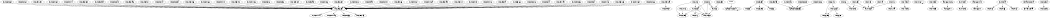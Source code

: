 digraph world {
size="7,7";
	"10.2.202.222" -> "10.2.203.254";
	"10.2.2.3" -> "10.2.2.230";
	"10.2.202.161" -> "10.2.203.254";
	"10.2.2.254" -> "10.2.2.230";
	"0.0.0.0" -> "169.254.125.247";
	"10.2.201.201" -> "10.2.203.254";
	"10.2.5.254" -> "10.2.5.5";
	"10.2.203.254" -> "10.2.201.141";
	"10.2.202.95" -> "169.254.255.255";
	"10.2.202.160" -> "10.2.203.254";
	"10.2.200.174" -> "10.2.203.254";
	"10.2.203.130" -> "10.2.203.254";
	"10.2.203.159" -> "10.2.203.254";
	"10.2.6.15" -> "10.2.6.254";
	"10.2.202.240" -> "10.2.203.254";
	"10.2.1.19" -> "10.2.1.230";
	"10.2.203.196" -> "10.2.203.254";
	"10.2.202.51" -> "10.2.203.254";
	"10.2.202.147" -> "10.2.203.254";
	"10.2.202.254" -> "10.2.203.254";
	"10.2.2.12" -> "10.2.2.8";
	"10.2.200.43" -> "169.254.255.255";
	"10.2.4.254" -> "10.2.4.205";
	"10.2.202.138" -> "10.2.203.254";
	"10.2.2.3" -> "10.2.2.254";
	"10.2.202.168" -> "10.2.203.254";
	"10.2.202.225" -> "169.254.255.255";
	"10.2.201.228" -> "169.254.255.255";
	"10.2.2.13" -> "10.2.2.205";
	"10.2.1.254" -> "10.2.1.205";
	"10.2.200.110" -> "10.2.203.254";
	"10.2.200.129" -> "10.2.203.254";
	"10.2.203.172" -> "10.2.203.254";
	"10.2.201.126" -> "10.2.203.254";
	"10.2.200.129" -> "10.2.200.57";
	"10.2.2.250" -> "10.2.2.8";
	"10.2.0.187" -> "10.2.0.187";
	"10.2.203.18" -> "10.2.203.254";
	"10.2.0.254" -> "10.2.0.205";
	"10.2.2.12" -> "10.2.2.230";
	"10.2.202.56" -> "10.2.203.254";
	"10.2.200.217" -> "10.2.203.254";
	"10.2.203.95" -> "10.2.203.254";
	"10.2.201.26" -> "10.2.203.254";
	"10.2.202.227" -> "10.2.203.254";
	"10.2.200.218" -> "10.2.203.254";
	"10.2.200.90" -> "10.2.203.254";
	"192.168.0.126" -> "192.168.0.1";
	"10.2.6.15" -> "10.2.6.205";
	"10.2.202.101" -> "10.2.203.254";
	"10.2.200.88" -> "10.2.203.254";
	"10.2.1.6" -> "10.2.1.205";
	"10.2.203.254" -> "10.2.201.198";
	"10.2.2.254" -> "10.2.2.205";
	"10.2.200.167" -> "10.2.203.254";
	"10.2.201.189" -> "10.2.203.254";
	"10.2.2.8" -> "10.2.2.230";
	"10.2.203.190" -> "10.2.203.254";
	"10.2.202.72" -> "10.2.203.254";
	"10.2.202.15" -> "10.2.203.254";
	"10.2.7.254" -> "10.2.7.205";
	"192.168.1.140" -> "192.168.1.1";
	"10.2.1.3" -> "10.2.1.249";
	"10.2.0.249" -> "10.2.0.67";
	"10.2.1.3" -> "10.2.1.230";
	"157.92.122.219" -> "157.92.122.99";
	"10.2.200.118" -> "10.2.203.254";
	"10.2.3.254" -> "10.2.3.205";
	"10.2.2.13" -> "10.2.2.230";
	"10.2.203.19" -> "10.2.203.254";
	"10.2.5.254" -> "10.2.5.205";
	"10.2.203.254" -> "10.2.202.58";
	"169.254.125.247" -> "169.254.125.247";
	"10.2.203.68" -> "10.2.203.254";
	"10.2.202.218" -> "10.2.203.254";
	"10.2.203.44" -> "10.2.203.254";
	"10.2.201.191" -> "10.2.203.254";
	"10.2.200.236" -> "10.2.203.254";
	"10.2.0.249" -> "10.2.0.65";
	"10.2.2.12" -> "10.2.2.254";
	"10.2.1.15" -> "10.2.1.230";
	"10.2.6.254" -> "10.2.6.22";
	"10.2.0.249" -> "10.2.0.64";
	"10.2.2.8" -> "10.2.2.12";
	"10.2.6.254" -> "10.2.6.205";
	"10.2.1.254" -> "10.2.1.230";
	"10.2.1.6" -> "10.2.1.230";
	"10.2.200.34" -> "10.2.203.254";
	"10.2.2.3" -> "10.2.2.205";
	"10.2.201.46" -> "10.2.203.254";
	"10.2.2.254" -> "10.2.2.6";
	"10.2.203.126" -> "10.2.203.254";
	"10.2.201.132" -> "10.2.203.254";
	"10.2.203.254" -> "10.2.202.48";
	"10.2.5.254" -> "10.2.5.6";
	"10.2.202.186" -> "10.2.203.254";
}
